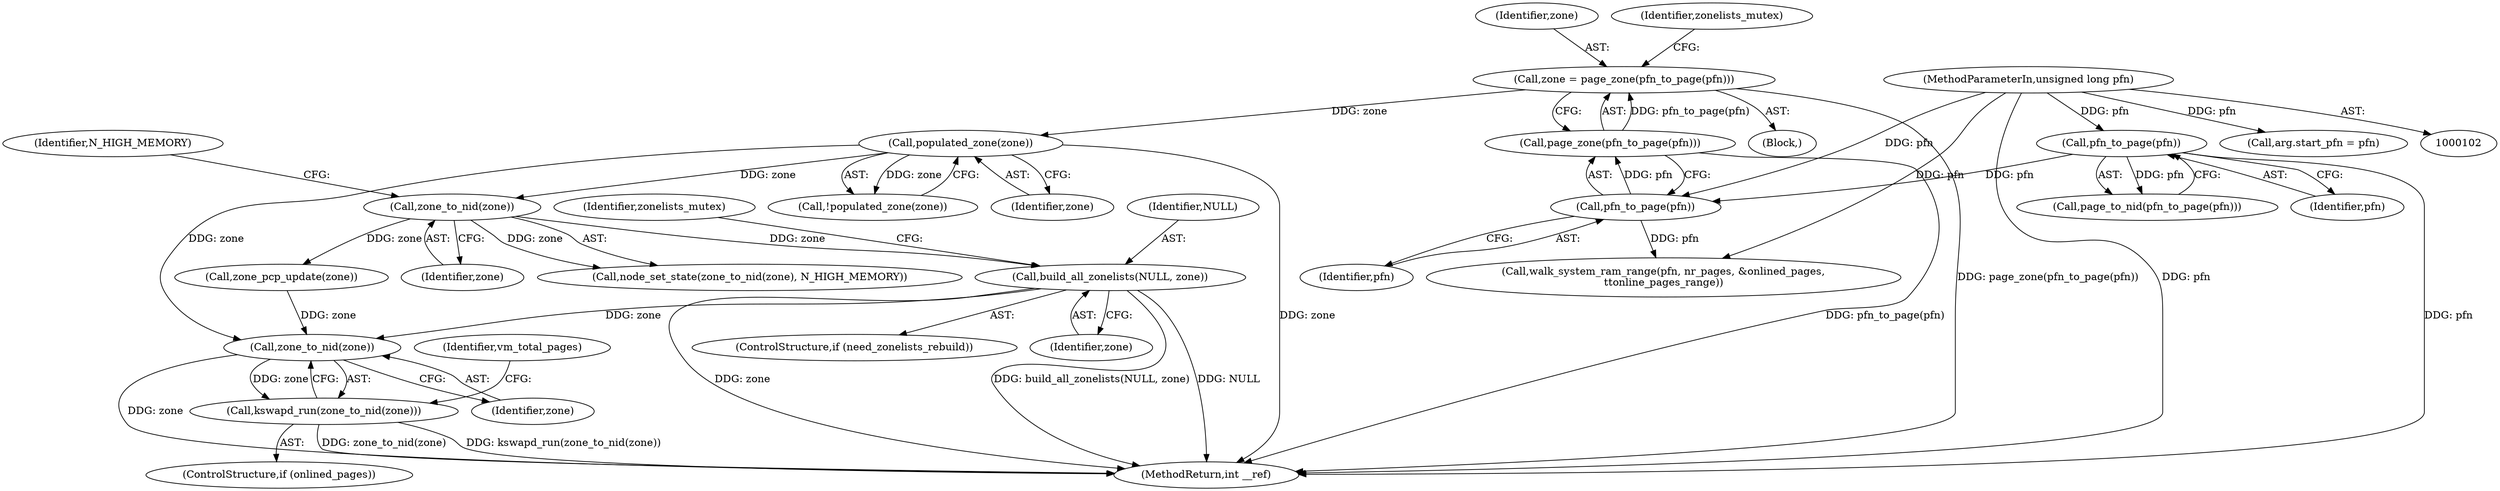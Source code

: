 digraph "0_linux_08dff7b7d629807dbb1f398c68dd9cd58dd657a1@pointer" {
"1000227" [label="(Call,build_all_zonelists(NULL, zone))"];
"1000222" [label="(Call,zone_to_nid(zone))"];
"1000180" [label="(Call,populated_zone(zone))"];
"1000170" [label="(Call,zone = page_zone(pfn_to_page(pfn)))"];
"1000172" [label="(Call,page_zone(pfn_to_page(pfn)))"];
"1000173" [label="(Call,pfn_to_page(pfn))"];
"1000138" [label="(Call,pfn_to_page(pfn))"];
"1000103" [label="(MethodParameterIn,unsigned long pfn)"];
"1000240" [label="(Call,zone_to_nid(zone))"];
"1000239" [label="(Call,kswapd_run(zone_to_nid(zone)))"];
"1000255" [label="(MethodReturn,int __ref)"];
"1000170" [label="(Call,zone = page_zone(pfn_to_page(pfn)))"];
"1000139" [label="(Identifier,pfn)"];
"1000119" [label="(Call,arg.start_pfn = pfn)"];
"1000243" [label="(Identifier,vm_total_pages)"];
"1000235" [label="(Identifier,zonelists_mutex)"];
"1000172" [label="(Call,page_zone(pfn_to_page(pfn)))"];
"1000105" [label="(Block,)"];
"1000224" [label="(Identifier,N_HIGH_MEMORY)"];
"1000103" [label="(MethodParameterIn,unsigned long pfn)"];
"1000180" [label="(Call,populated_zone(zone))"];
"1000171" [label="(Identifier,zone)"];
"1000173" [label="(Call,pfn_to_page(pfn))"];
"1000240" [label="(Call,zone_to_nid(zone))"];
"1000241" [label="(Identifier,zone)"];
"1000237" [label="(ControlStructure,if (onlined_pages))"];
"1000174" [label="(Identifier,pfn)"];
"1000181" [label="(Identifier,zone)"];
"1000222" [label="(Call,zone_to_nid(zone))"];
"1000228" [label="(Identifier,NULL)"];
"1000227" [label="(Call,build_all_zonelists(NULL, zone))"];
"1000187" [label="(Call,walk_system_ram_range(pfn, nr_pages, &onlined_pages,\n\t\tonline_pages_range))"];
"1000223" [label="(Identifier,zone)"];
"1000177" [label="(Identifier,zonelists_mutex)"];
"1000231" [label="(Call,zone_pcp_update(zone))"];
"1000225" [label="(ControlStructure,if (need_zonelists_rebuild))"];
"1000138" [label="(Call,pfn_to_page(pfn))"];
"1000179" [label="(Call,!populated_zone(zone))"];
"1000137" [label="(Call,page_to_nid(pfn_to_page(pfn)))"];
"1000239" [label="(Call,kswapd_run(zone_to_nid(zone)))"];
"1000221" [label="(Call,node_set_state(zone_to_nid(zone), N_HIGH_MEMORY))"];
"1000229" [label="(Identifier,zone)"];
"1000227" -> "1000225"  [label="AST: "];
"1000227" -> "1000229"  [label="CFG: "];
"1000228" -> "1000227"  [label="AST: "];
"1000229" -> "1000227"  [label="AST: "];
"1000235" -> "1000227"  [label="CFG: "];
"1000227" -> "1000255"  [label="DDG: build_all_zonelists(NULL, zone)"];
"1000227" -> "1000255"  [label="DDG: NULL"];
"1000227" -> "1000255"  [label="DDG: zone"];
"1000222" -> "1000227"  [label="DDG: zone"];
"1000227" -> "1000240"  [label="DDG: zone"];
"1000222" -> "1000221"  [label="AST: "];
"1000222" -> "1000223"  [label="CFG: "];
"1000223" -> "1000222"  [label="AST: "];
"1000224" -> "1000222"  [label="CFG: "];
"1000222" -> "1000221"  [label="DDG: zone"];
"1000180" -> "1000222"  [label="DDG: zone"];
"1000222" -> "1000231"  [label="DDG: zone"];
"1000180" -> "1000179"  [label="AST: "];
"1000180" -> "1000181"  [label="CFG: "];
"1000181" -> "1000180"  [label="AST: "];
"1000179" -> "1000180"  [label="CFG: "];
"1000180" -> "1000255"  [label="DDG: zone"];
"1000180" -> "1000179"  [label="DDG: zone"];
"1000170" -> "1000180"  [label="DDG: zone"];
"1000180" -> "1000240"  [label="DDG: zone"];
"1000170" -> "1000105"  [label="AST: "];
"1000170" -> "1000172"  [label="CFG: "];
"1000171" -> "1000170"  [label="AST: "];
"1000172" -> "1000170"  [label="AST: "];
"1000177" -> "1000170"  [label="CFG: "];
"1000170" -> "1000255"  [label="DDG: page_zone(pfn_to_page(pfn))"];
"1000172" -> "1000170"  [label="DDG: pfn_to_page(pfn)"];
"1000172" -> "1000173"  [label="CFG: "];
"1000173" -> "1000172"  [label="AST: "];
"1000172" -> "1000255"  [label="DDG: pfn_to_page(pfn)"];
"1000173" -> "1000172"  [label="DDG: pfn"];
"1000173" -> "1000174"  [label="CFG: "];
"1000174" -> "1000173"  [label="AST: "];
"1000138" -> "1000173"  [label="DDG: pfn"];
"1000103" -> "1000173"  [label="DDG: pfn"];
"1000173" -> "1000187"  [label="DDG: pfn"];
"1000138" -> "1000137"  [label="AST: "];
"1000138" -> "1000139"  [label="CFG: "];
"1000139" -> "1000138"  [label="AST: "];
"1000137" -> "1000138"  [label="CFG: "];
"1000138" -> "1000255"  [label="DDG: pfn"];
"1000138" -> "1000137"  [label="DDG: pfn"];
"1000103" -> "1000138"  [label="DDG: pfn"];
"1000103" -> "1000102"  [label="AST: "];
"1000103" -> "1000255"  [label="DDG: pfn"];
"1000103" -> "1000119"  [label="DDG: pfn"];
"1000103" -> "1000187"  [label="DDG: pfn"];
"1000240" -> "1000239"  [label="AST: "];
"1000240" -> "1000241"  [label="CFG: "];
"1000241" -> "1000240"  [label="AST: "];
"1000239" -> "1000240"  [label="CFG: "];
"1000240" -> "1000255"  [label="DDG: zone"];
"1000240" -> "1000239"  [label="DDG: zone"];
"1000231" -> "1000240"  [label="DDG: zone"];
"1000239" -> "1000237"  [label="AST: "];
"1000243" -> "1000239"  [label="CFG: "];
"1000239" -> "1000255"  [label="DDG: kswapd_run(zone_to_nid(zone))"];
"1000239" -> "1000255"  [label="DDG: zone_to_nid(zone)"];
}
